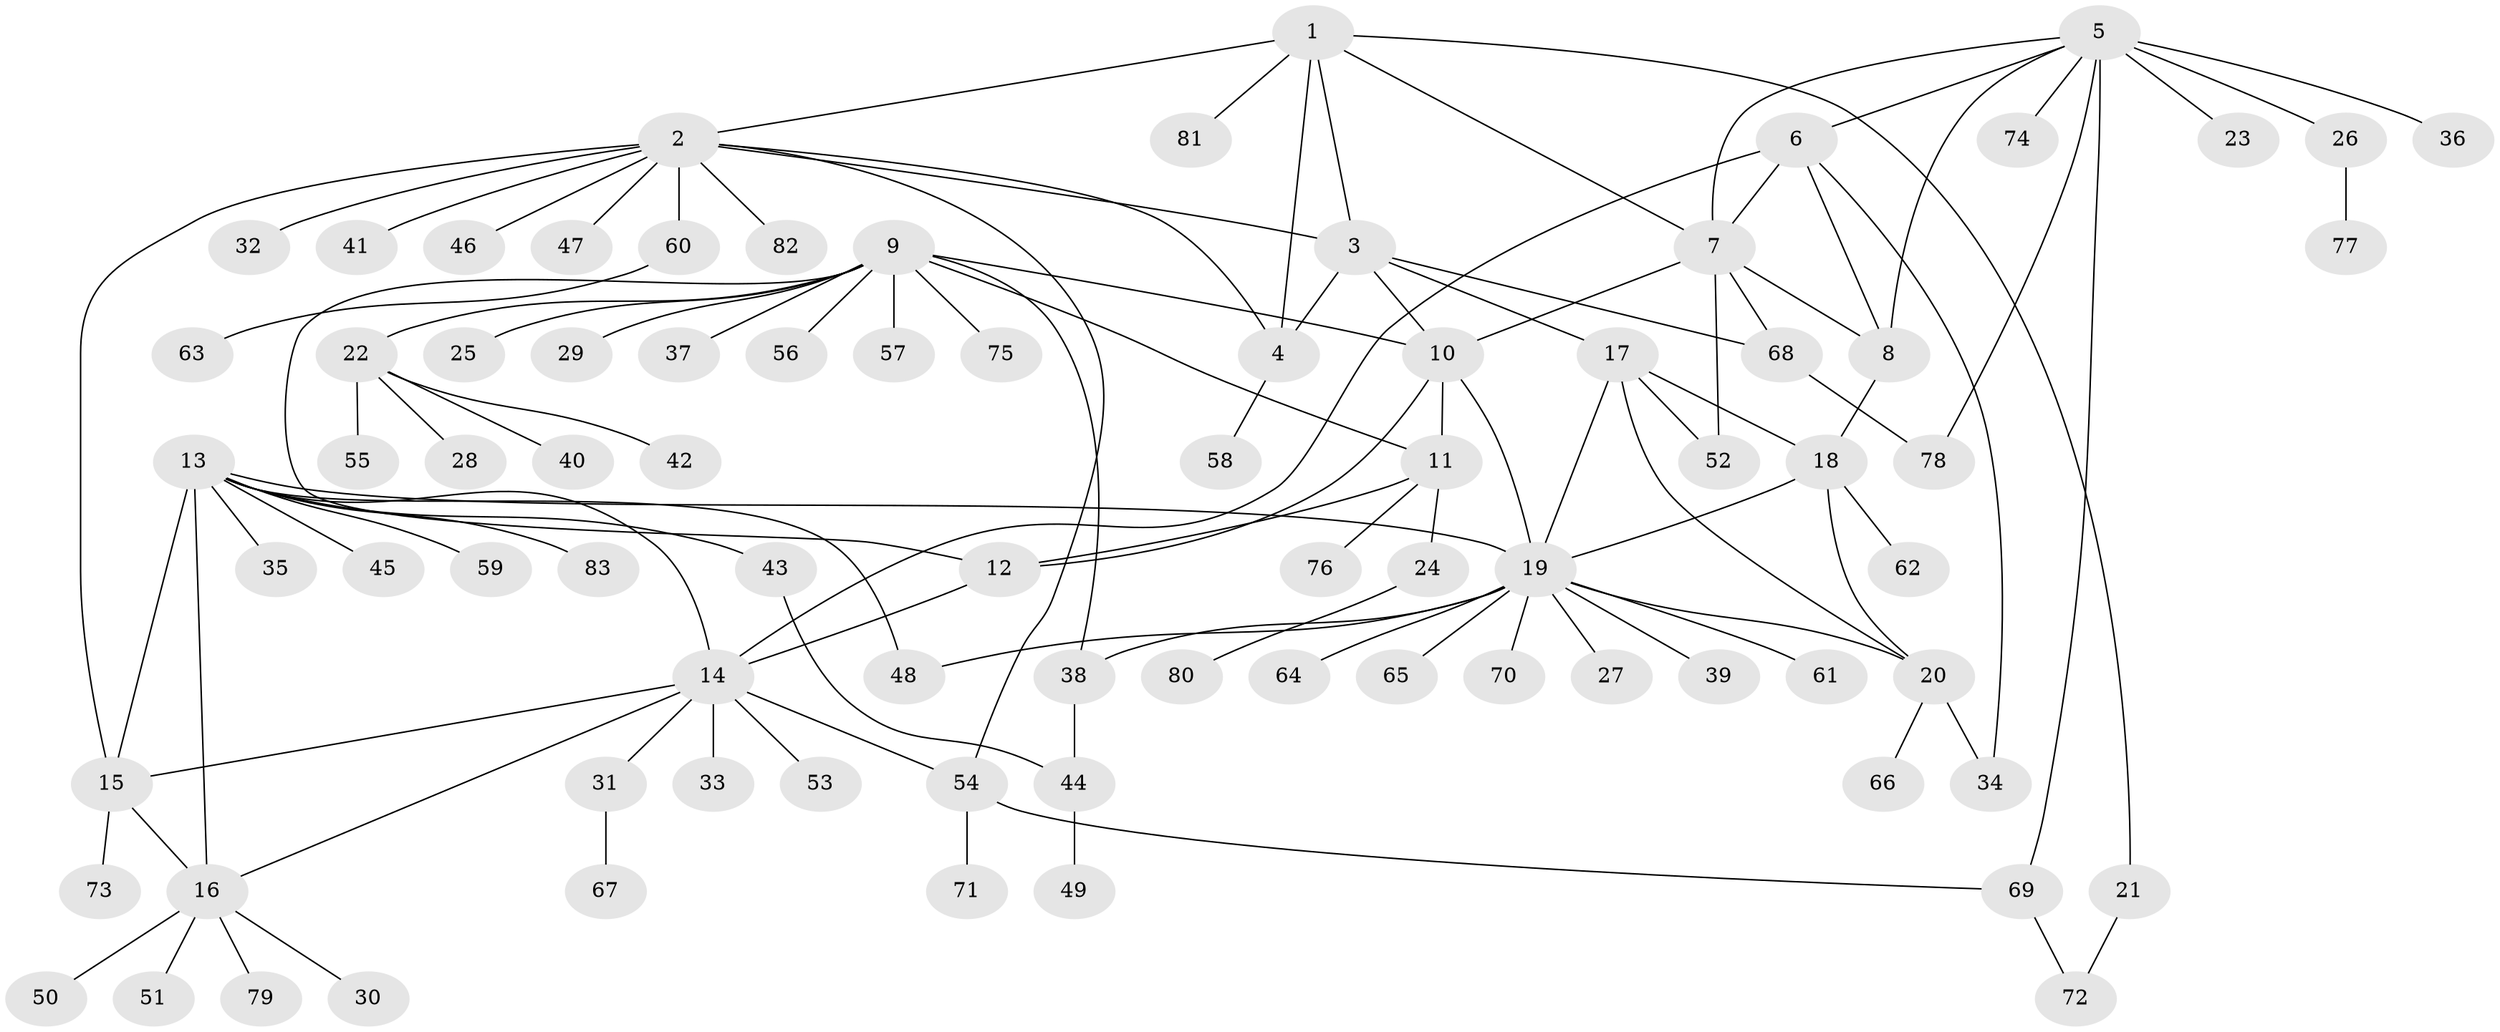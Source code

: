 // coarse degree distribution, {8: 0.04878048780487805, 6: 0.04878048780487805, 3: 0.07317073170731707, 7: 0.024390243902439025, 5: 0.0975609756097561, 4: 0.04878048780487805, 14: 0.024390243902439025, 1: 0.6341463414634146}
// Generated by graph-tools (version 1.1) at 2025/19/03/04/25 18:19:48]
// undirected, 83 vertices, 113 edges
graph export_dot {
graph [start="1"]
  node [color=gray90,style=filled];
  1;
  2;
  3;
  4;
  5;
  6;
  7;
  8;
  9;
  10;
  11;
  12;
  13;
  14;
  15;
  16;
  17;
  18;
  19;
  20;
  21;
  22;
  23;
  24;
  25;
  26;
  27;
  28;
  29;
  30;
  31;
  32;
  33;
  34;
  35;
  36;
  37;
  38;
  39;
  40;
  41;
  42;
  43;
  44;
  45;
  46;
  47;
  48;
  49;
  50;
  51;
  52;
  53;
  54;
  55;
  56;
  57;
  58;
  59;
  60;
  61;
  62;
  63;
  64;
  65;
  66;
  67;
  68;
  69;
  70;
  71;
  72;
  73;
  74;
  75;
  76;
  77;
  78;
  79;
  80;
  81;
  82;
  83;
  1 -- 2;
  1 -- 3;
  1 -- 4;
  1 -- 7;
  1 -- 21;
  1 -- 81;
  2 -- 3;
  2 -- 4;
  2 -- 15;
  2 -- 32;
  2 -- 41;
  2 -- 46;
  2 -- 47;
  2 -- 54;
  2 -- 60;
  2 -- 82;
  3 -- 4;
  3 -- 10;
  3 -- 17;
  3 -- 68;
  4 -- 58;
  5 -- 6;
  5 -- 7;
  5 -- 8;
  5 -- 23;
  5 -- 26;
  5 -- 36;
  5 -- 69;
  5 -- 74;
  5 -- 78;
  6 -- 7;
  6 -- 8;
  6 -- 14;
  6 -- 34;
  7 -- 8;
  7 -- 10;
  7 -- 52;
  7 -- 68;
  8 -- 18;
  9 -- 10;
  9 -- 11;
  9 -- 12;
  9 -- 22;
  9 -- 25;
  9 -- 29;
  9 -- 37;
  9 -- 38;
  9 -- 56;
  9 -- 57;
  9 -- 75;
  10 -- 11;
  10 -- 12;
  10 -- 19;
  11 -- 12;
  11 -- 24;
  11 -- 76;
  12 -- 14;
  13 -- 14;
  13 -- 15;
  13 -- 16;
  13 -- 19;
  13 -- 35;
  13 -- 43;
  13 -- 45;
  13 -- 48;
  13 -- 59;
  13 -- 83;
  14 -- 15;
  14 -- 16;
  14 -- 31;
  14 -- 33;
  14 -- 53;
  14 -- 54;
  15 -- 16;
  15 -- 73;
  16 -- 30;
  16 -- 50;
  16 -- 51;
  16 -- 79;
  17 -- 18;
  17 -- 19;
  17 -- 20;
  17 -- 52;
  18 -- 19;
  18 -- 20;
  18 -- 62;
  19 -- 20;
  19 -- 27;
  19 -- 38;
  19 -- 39;
  19 -- 48;
  19 -- 61;
  19 -- 64;
  19 -- 65;
  19 -- 70;
  20 -- 34;
  20 -- 66;
  21 -- 72;
  22 -- 28;
  22 -- 40;
  22 -- 42;
  22 -- 55;
  24 -- 80;
  26 -- 77;
  31 -- 67;
  38 -- 44;
  43 -- 44;
  44 -- 49;
  54 -- 69;
  54 -- 71;
  60 -- 63;
  68 -- 78;
  69 -- 72;
}

